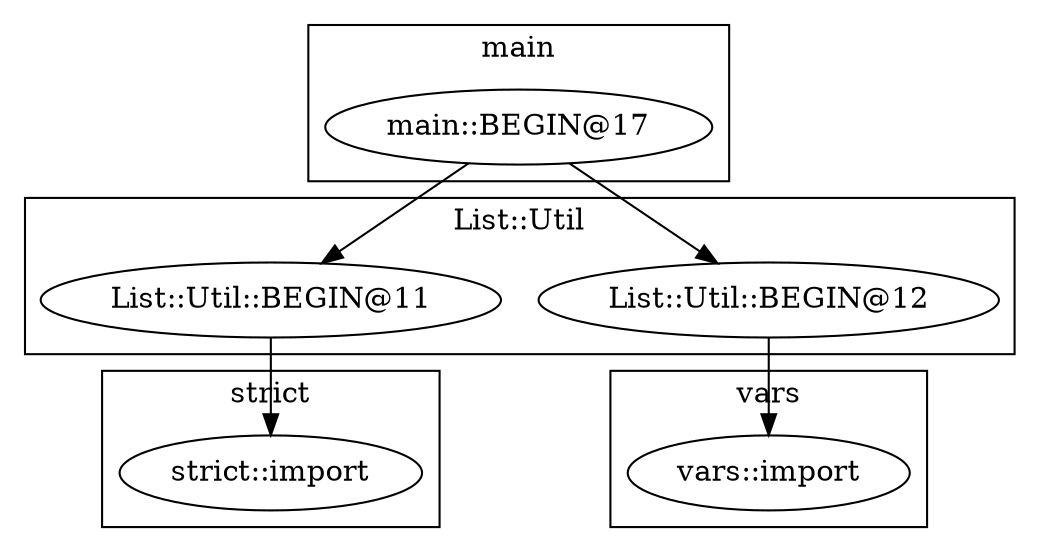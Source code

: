 digraph {
graph [overlap=false]
subgraph cluster_List_Util {
	label="List::Util";
	"List::Util::BEGIN@11";
	"List::Util::BEGIN@12";
}
subgraph cluster_vars {
	label="vars";
	"vars::import";
}
subgraph cluster_main {
	label="main";
	"main::BEGIN@17";
}
subgraph cluster_strict {
	label="strict";
	"strict::import";
}
"main::BEGIN@17" -> "List::Util::BEGIN@12";
"main::BEGIN@17" -> "List::Util::BEGIN@11";
"List::Util::BEGIN@12" -> "vars::import";
"List::Util::BEGIN@11" -> "strict::import";
}
